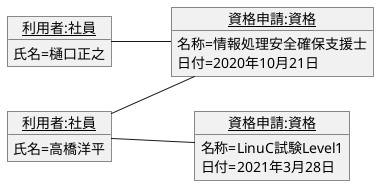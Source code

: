 @startuml kuruma
left to right direction
object "<u>資格申請:資格</u>" as  a{
名称=情報処理安全確保支援士
日付=2020年10月21日
}
object "<u>利用者:社員</u>" as b {
氏名=高橋洋平
}
object "<u>利用者:社員</u>" as c {
氏名=樋口正之
}
object "<u>資格申請:資格</u>" as  d{
名称=LinuC試験Level1
日付=2021年3月28日
}
b -- a
c -- a
b -- d
@enduml